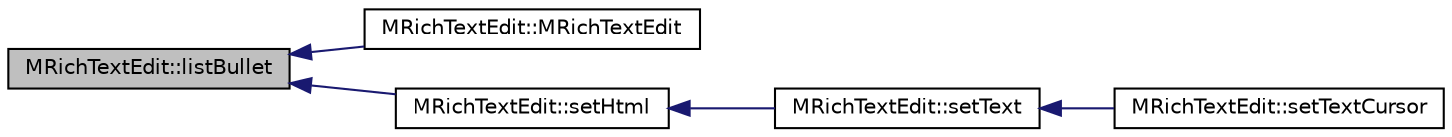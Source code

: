 digraph "MRichTextEdit::listBullet"
{
  edge [fontname="Helvetica",fontsize="10",labelfontname="Helvetica",labelfontsize="10"];
  node [fontname="Helvetica",fontsize="10",shape=record];
  rankdir="LR";
  Node79 [label="MRichTextEdit::listBullet",height=0.2,width=0.4,color="black", fillcolor="grey75", style="filled", fontcolor="black"];
  Node79 -> Node80 [dir="back",color="midnightblue",fontsize="10",style="solid",fontname="Helvetica"];
  Node80 [label="MRichTextEdit::MRichTextEdit",height=0.2,width=0.4,color="black", fillcolor="white", style="filled",URL="$d6/daa/class_m_rich_text_edit.html#a17d69881746fcd8de24674a5b862081a"];
  Node79 -> Node81 [dir="back",color="midnightblue",fontsize="10",style="solid",fontname="Helvetica"];
  Node81 [label="MRichTextEdit::setHtml",height=0.2,width=0.4,color="black", fillcolor="white", style="filled",URL="$d6/daa/class_m_rich_text_edit.html#a52a6c896bf5a1b407f16b0a3a7031c40"];
  Node81 -> Node82 [dir="back",color="midnightblue",fontsize="10",style="solid",fontname="Helvetica"];
  Node82 [label="MRichTextEdit::setText",height=0.2,width=0.4,color="black", fillcolor="white", style="filled",URL="$d6/daa/class_m_rich_text_edit.html#a399d16bc18b366934c362ffacfb1a451"];
  Node82 -> Node83 [dir="back",color="midnightblue",fontsize="10",style="solid",fontname="Helvetica"];
  Node83 [label="MRichTextEdit::setTextCursor",height=0.2,width=0.4,color="black", fillcolor="white", style="filled",URL="$d6/daa/class_m_rich_text_edit.html#a6a7a2a2cc996141c4e2b61df54933ac7"];
}
